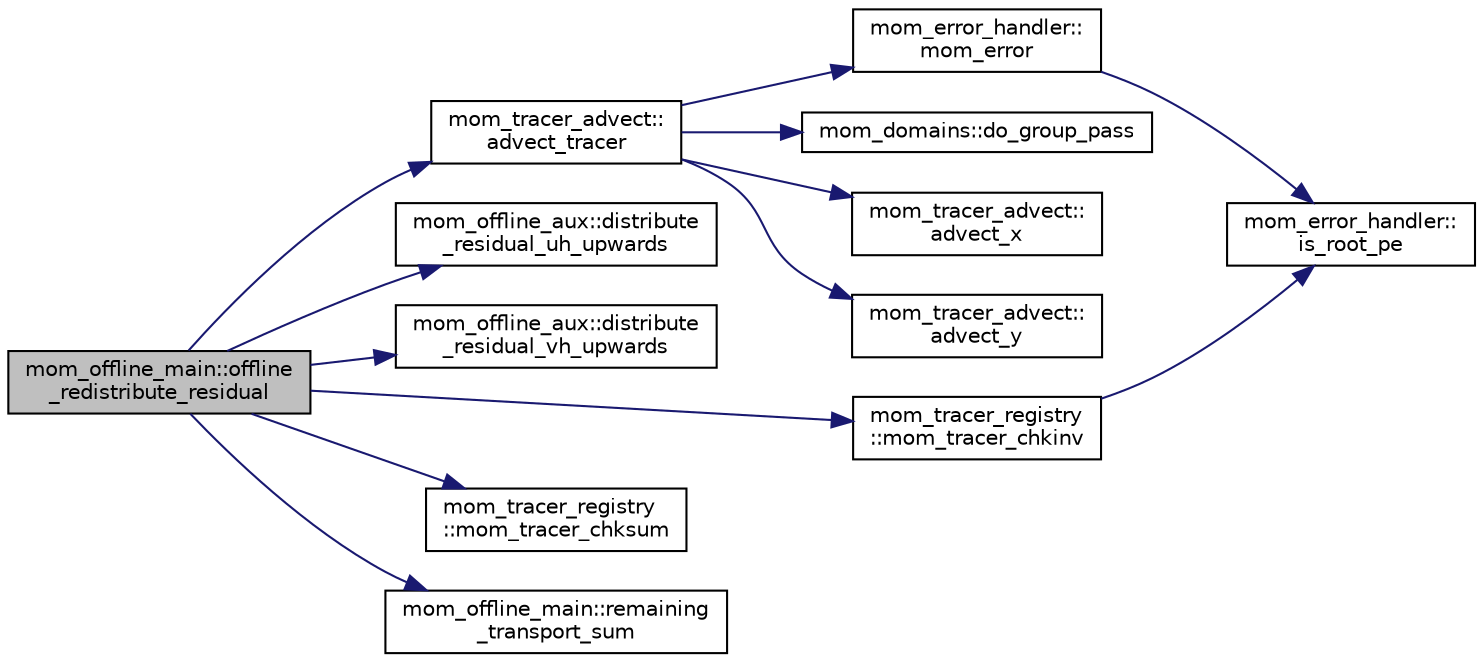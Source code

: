 digraph "mom_offline_main::offline_redistribute_residual"
{
 // INTERACTIVE_SVG=YES
  edge [fontname="Helvetica",fontsize="10",labelfontname="Helvetica",labelfontsize="10"];
  node [fontname="Helvetica",fontsize="10",shape=record];
  rankdir="LR";
  Node32 [label="mom_offline_main::offline\l_redistribute_residual",height=0.2,width=0.4,color="black", fillcolor="grey75", style="filled", fontcolor="black"];
  Node32 -> Node33 [color="midnightblue",fontsize="10",style="solid",fontname="Helvetica"];
  Node33 [label="mom_tracer_advect::\ladvect_tracer",height=0.2,width=0.4,color="black", fillcolor="white", style="filled",URL="$namespacemom__tracer__advect.html#a4c97e84c1a3c433d0c2e84b57926bc08",tooltip="This routine time steps the tracer concentration using a monotonic, conservative, weakly diffusive sc..."];
  Node33 -> Node34 [color="midnightblue",fontsize="10",style="solid",fontname="Helvetica"];
  Node34 [label="mom_error_handler::\lmom_error",height=0.2,width=0.4,color="black", fillcolor="white", style="filled",URL="$namespacemom__error__handler.html#a460cfb79a06c29fc249952c2a3710d67"];
  Node34 -> Node35 [color="midnightblue",fontsize="10",style="solid",fontname="Helvetica"];
  Node35 [label="mom_error_handler::\lis_root_pe",height=0.2,width=0.4,color="black", fillcolor="white", style="filled",URL="$namespacemom__error__handler.html#ad5f00a53059c72fe2332d1436c80ca71"];
  Node33 -> Node36 [color="midnightblue",fontsize="10",style="solid",fontname="Helvetica"];
  Node36 [label="mom_domains::do_group_pass",height=0.2,width=0.4,color="black", fillcolor="white", style="filled",URL="$namespacemom__domains.html#ac90ecdd1f8397352dfa996ae7198b0ef"];
  Node33 -> Node37 [color="midnightblue",fontsize="10",style="solid",fontname="Helvetica"];
  Node37 [label="mom_tracer_advect::\ladvect_x",height=0.2,width=0.4,color="black", fillcolor="white", style="filled",URL="$namespacemom__tracer__advect.html#a642efcd418e9c8abfeff1f3c9fb79122",tooltip="This subroutine does 1-d flux-form advection in the zonal direction using a monotonic piecewise linea..."];
  Node33 -> Node38 [color="midnightblue",fontsize="10",style="solid",fontname="Helvetica"];
  Node38 [label="mom_tracer_advect::\ladvect_y",height=0.2,width=0.4,color="black", fillcolor="white", style="filled",URL="$namespacemom__tracer__advect.html#a6ad4bd56b70992ba99f6dce298ff15fa",tooltip="This subroutine does 1-d flux-form advection using a monotonic piecewise linear scheme. "];
  Node32 -> Node39 [color="midnightblue",fontsize="10",style="solid",fontname="Helvetica"];
  Node39 [label="mom_offline_aux::distribute\l_residual_uh_upwards",height=0.2,width=0.4,color="black", fillcolor="white", style="filled",URL="$namespacemom__offline__aux.html#a926820f5e1a788c56f1f5f485f667a1f",tooltip="In the case where offline advection has failed to converge, redistribute the u-flux into layers above..."];
  Node32 -> Node40 [color="midnightblue",fontsize="10",style="solid",fontname="Helvetica"];
  Node40 [label="mom_offline_aux::distribute\l_residual_vh_upwards",height=0.2,width=0.4,color="black", fillcolor="white", style="filled",URL="$namespacemom__offline__aux.html#ae89d0bdb8c648bc137a188c4f7fa956d",tooltip="In the case where offline advection has failed to converge, redistribute the u-flux into layers above..."];
  Node32 -> Node41 [color="midnightblue",fontsize="10",style="solid",fontname="Helvetica"];
  Node41 [label="mom_tracer_registry\l::mom_tracer_chkinv",height=0.2,width=0.4,color="black", fillcolor="white", style="filled",URL="$namespacemom__tracer__registry.html#a86cd924ede0ff77b15065f5b3bd2cb29",tooltip="Calculates and prints the global inventory of all tracers in the registry. "];
  Node41 -> Node35 [color="midnightblue",fontsize="10",style="solid",fontname="Helvetica"];
  Node32 -> Node42 [color="midnightblue",fontsize="10",style="solid",fontname="Helvetica"];
  Node42 [label="mom_tracer_registry\l::mom_tracer_chksum",height=0.2,width=0.4,color="black", fillcolor="white", style="filled",URL="$namespacemom__tracer__registry.html#ad350bb834bb3dcfd6e603bb136bd8098",tooltip="This subroutine writes out chksums for tracers. "];
  Node32 -> Node43 [color="midnightblue",fontsize="10",style="solid",fontname="Helvetica"];
  Node43 [label="mom_offline_main::remaining\l_transport_sum",height=0.2,width=0.4,color="black", fillcolor="white", style="filled",URL="$namespacemom__offline__main.html#a713ee3448313842b0f07a5a750a01c60",tooltip="Sums any non-negligible remaining transport to check for advection convergence. "];
}
